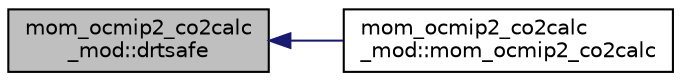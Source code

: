 digraph "mom_ocmip2_co2calc_mod::drtsafe"
{
 // INTERACTIVE_SVG=YES
  edge [fontname="Helvetica",fontsize="10",labelfontname="Helvetica",labelfontsize="10"];
  node [fontname="Helvetica",fontsize="10",shape=record];
  rankdir="LR";
  Node2 [label="mom_ocmip2_co2calc\l_mod::drtsafe",height=0.2,width=0.4,color="black", fillcolor="grey75", style="filled", fontcolor="black"];
  Node2 -> Node3 [dir="back",color="midnightblue",fontsize="10",style="solid",fontname="Helvetica"];
  Node3 [label="mom_ocmip2_co2calc\l_mod::mom_ocmip2_co2calc",height=0.2,width=0.4,color="black", fillcolor="white", style="filled",URL="$namespacemom__ocmip2__co2calc__mod.html#a33244d2860fc6ef59fd35d3008f260a4"];
}
